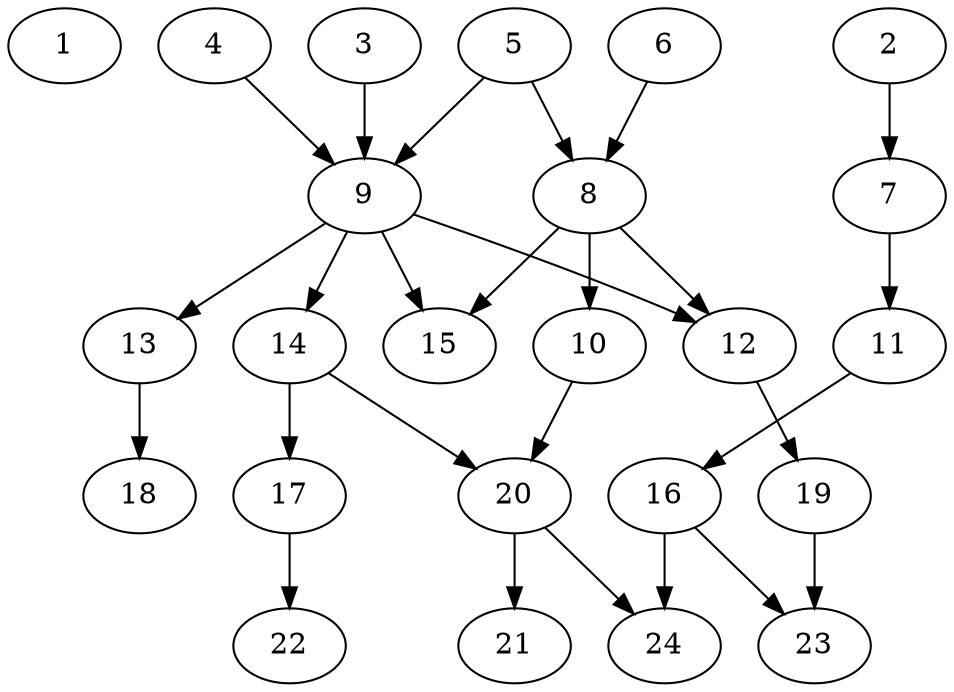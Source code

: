 // DAG (tier=2-normal, mode=data, n=24, ccr=0.432, fat=0.519, density=0.444, regular=0.596, jump=0.150, mindata=2097152, maxdata=16777216)
// DAG automatically generated by daggen at Sun Aug 24 16:33:34 2025
// /home/ermia/Project/Environments/daggen/bin/daggen --dot --ccr 0.432 --fat 0.519 --regular 0.596 --density 0.444 --jump 0.150 --mindata 2097152 --maxdata 16777216 -n 24 
digraph G {
  1 [size="982063858337550", alpha="0.00", expect_size="491031929168775"]
  2 [size="4319355712949280833536", alpha="0.01", expect_size="2159677856474640416768"]
  2 -> 7 [size ="2121791153635328"]
  3 [size="531006517818150617088", alpha="0.10", expect_size="265503258909075308544"]
  3 -> 9 [size ="524593882202112"]
  4 [size="988880602876503808", alpha="0.04", expect_size="494440301438251904"]
  4 -> 9 [size ="979897325453312"]
  5 [size="2128143855341481472", alpha="0.16", expect_size="1064071927670740736"]
  5 -> 8 [size ="2022390452191232"]
  5 -> 9 [size ="2022390452191232"]
  6 [size="69651804636131248", alpha="0.09", expect_size="34825902318065624"]
  6 -> 8 [size ="2130872895537152"]
  7 [size="823944205937957", alpha="0.02", expect_size="411972102968978"]
  7 -> 11 [size ="45736578252800"]
  8 [size="297238653873487872", alpha="0.03", expect_size="148619326936743936"]
  8 -> 10 [size ="114529874739200"]
  8 -> 12 [size ="114529874739200"]
  8 -> 15 [size ="114529874739200"]
  9 [size="6564151035551819", alpha="0.03", expect_size="3282075517775909"]
  9 -> 12 [size ="176193391296512"]
  9 -> 13 [size ="176193391296512"]
  9 -> 14 [size ="176193391296512"]
  9 -> 15 [size ="176193391296512"]
  10 [size="2895109599192358400", alpha="0.01", expect_size="1447554799596179200"]
  10 -> 20 [size ="1046075263680512"]
  11 [size="1250106718910676992000", alpha="0.04", expect_size="625053359455338496000"]
  11 -> 16 [size ="928370602803200"]
  12 [size="646694000060792832000", alpha="0.08", expect_size="323347000030396416000"]
  12 -> 19 [size ="598258955059200"]
  13 [size="123028061292626706432", alpha="0.03", expect_size="61514030646313353216"]
  13 -> 18 [size ="197891029204992"]
  14 [size="2519293280140581142528", alpha="0.16", expect_size="1259646640070290571264"]
  14 -> 17 [size ="1481184433405952"]
  14 -> 20 [size ="1481184433405952"]
  15 [size="91284620978070208", alpha="0.18", expect_size="45642310489035104"]
  16 [size="51741302763034944", alpha="0.00", expect_size="25870651381517472"]
  16 -> 23 [size ="1669158810943488"]
  16 -> 24 [size ="1669158810943488"]
  17 [size="1709346836454753280", alpha="0.11", expect_size="854673418227376640"]
  17 -> 22 [size ="1995647964151808"]
  18 [size="2629366334335468", alpha="0.14", expect_size="1314683167167734"]
  19 [size="1157318091126496821248", alpha="0.00", expect_size="578659045563248410624"]
  19 -> 23 [size ="881844102889472"]
  20 [size="45603983331485024256", alpha="0.06", expect_size="22801991665742512128"]
  20 -> 21 [size ="102115540205568"]
  20 -> 24 [size ="102115540205568"]
  21 [size="42710178847441976", alpha="0.08", expect_size="21355089423720988"]
  22 [size="162493888169179611136", alpha="0.01", expect_size="81246944084589805568"]
  23 [size="11684473234736021504", alpha="0.17", expect_size="5842236617368010752"]
  24 [size="2145546606333490944", alpha="0.09", expect_size="1072773303166745472"]
}